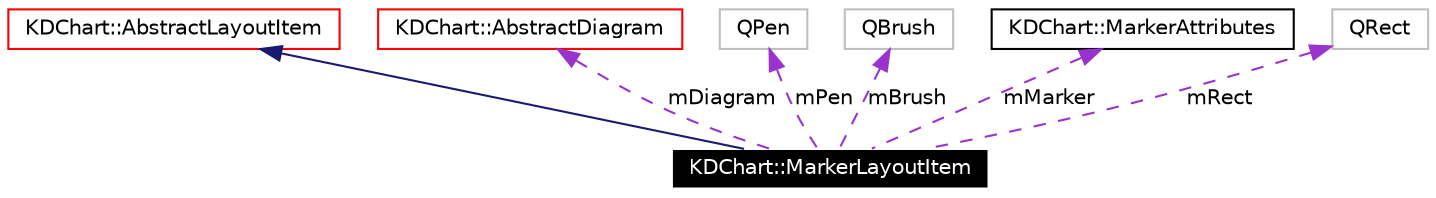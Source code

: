 digraph G
{
  edge [fontname="Helvetica",fontsize=10,labelfontname="Helvetica",labelfontsize=10];
  node [fontname="Helvetica",fontsize=10,shape=record];
  Node455 [label="KDChart::MarkerLayoutItem",height=0.2,width=0.4,color="white", fillcolor="black", style="filled" fontcolor="white"];
  Node456 -> Node455 [dir=back,color="midnightblue",fontsize=10,style="solid",fontname="Helvetica"];
  Node456 [label="KDChart::AbstractLayoutItem",height=0.2,width=0.4,color="red",URL="$class_k_d_chart_1_1_abstract_layout_item.html"];
  Node460 -> Node455 [dir=back,color="darkorchid3",fontsize=10,style="dashed",label="mDiagram",fontname="Helvetica"];
  Node460 [label="KDChart::AbstractDiagram",height=0.2,width=0.4,color="red",URL="$class_k_d_chart_1_1_abstract_diagram.html"];
  Node463 -> Node455 [dir=back,color="darkorchid3",fontsize=10,style="dashed",label="mPen",fontname="Helvetica"];
  Node463 [label="QPen",height=0.2,width=0.4,color="grey75"];
  Node464 -> Node455 [dir=back,color="darkorchid3",fontsize=10,style="dashed",label="mBrush",fontname="Helvetica"];
  Node464 [label="QBrush",height=0.2,width=0.4,color="grey75"];
  Node465 -> Node455 [dir=back,color="darkorchid3",fontsize=10,style="dashed",label="mMarker",fontname="Helvetica"];
  Node465 [label="KDChart::MarkerAttributes",height=0.2,width=0.4,color="black",URL="$class_k_d_chart_1_1_marker_attributes.html"];
  Node466 -> Node455 [dir=back,color="darkorchid3",fontsize=10,style="dashed",label="mRect",fontname="Helvetica"];
  Node466 [label="QRect",height=0.2,width=0.4,color="grey75"];
}
